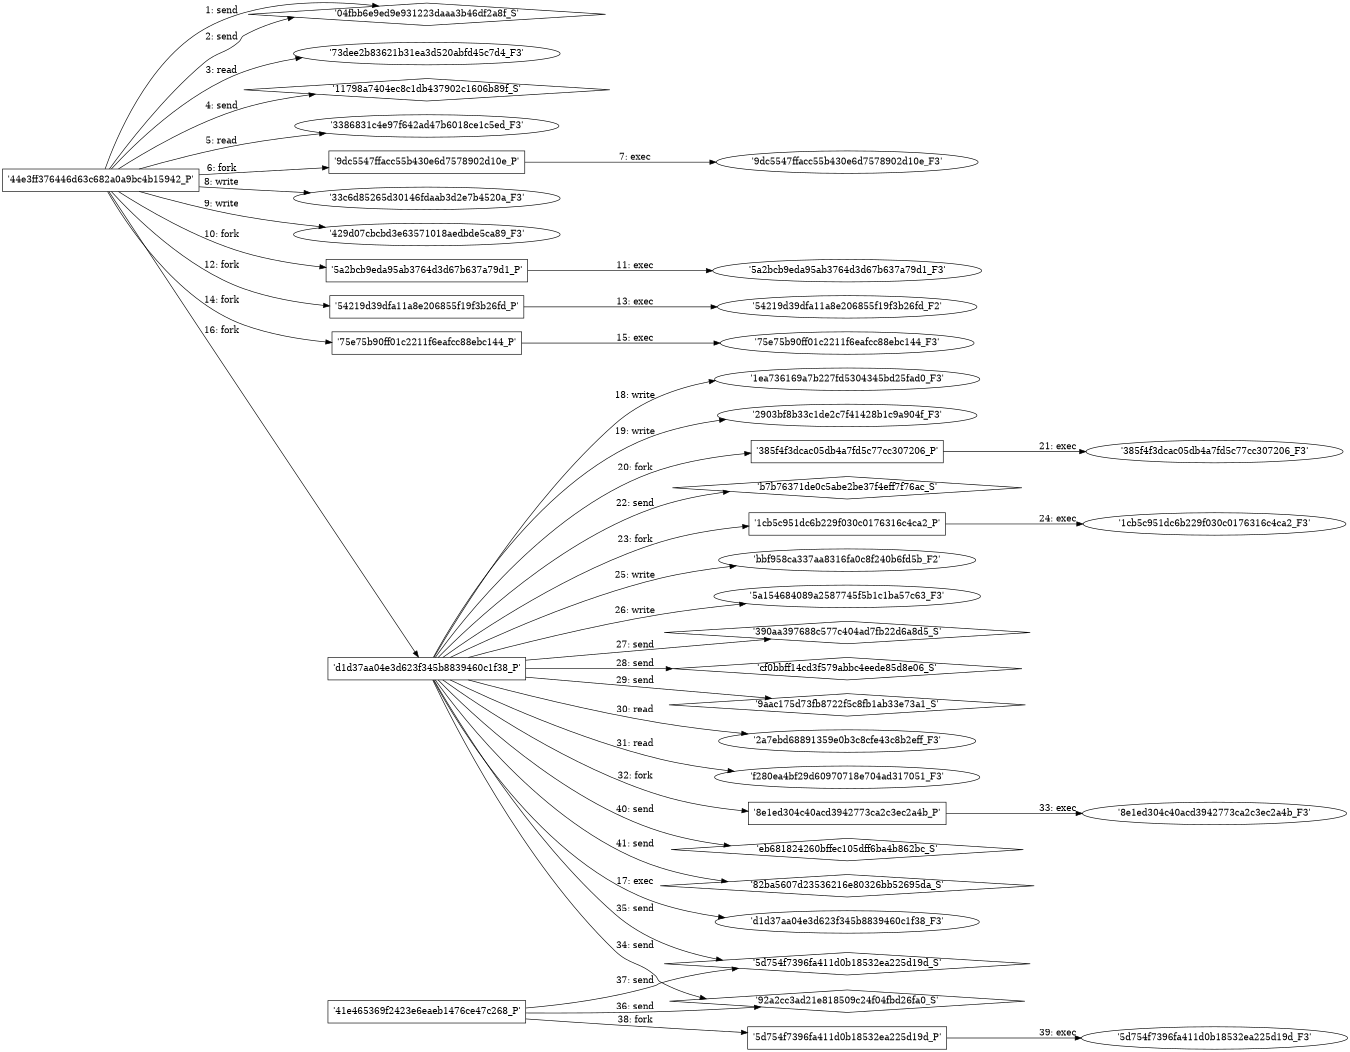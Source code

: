 digraph "D:\Learning\Paper\apt\基于CTI的攻击预警\Dataset\攻击图\ASGfromALLCTI\Threat Spotlight Follow the Bad Rabbit.dot" {
rankdir="LR"
size="9"
fixedsize="false"
splines="true"
nodesep=0.3
ranksep=0
fontsize=10
overlap="scalexy"
engine= "neato"
	"'04fbb6e9ed9e931223daaa3b46df2a8f_S'" [node_type=Socket shape=diamond]
	"'44e3ff376446d63c682a0a9bc4b15942_P'" [node_type=Process shape=box]
	"'44e3ff376446d63c682a0a9bc4b15942_P'" -> "'04fbb6e9ed9e931223daaa3b46df2a8f_S'" [label="1: send"]
	"'04fbb6e9ed9e931223daaa3b46df2a8f_S'" [node_type=Socket shape=diamond]
	"'44e3ff376446d63c682a0a9bc4b15942_P'" [node_type=Process shape=box]
	"'44e3ff376446d63c682a0a9bc4b15942_P'" -> "'04fbb6e9ed9e931223daaa3b46df2a8f_S'" [label="2: send"]
	"'73dee2b83621b31ea3d520abfd45c7d4_F3'" [node_type=file shape=ellipse]
	"'44e3ff376446d63c682a0a9bc4b15942_P'" [node_type=Process shape=box]
	"'44e3ff376446d63c682a0a9bc4b15942_P'" -> "'73dee2b83621b31ea3d520abfd45c7d4_F3'" [label="3: read"]
	"'11798a7404ec8c1db437902c1606b89f_S'" [node_type=Socket shape=diamond]
	"'44e3ff376446d63c682a0a9bc4b15942_P'" [node_type=Process shape=box]
	"'44e3ff376446d63c682a0a9bc4b15942_P'" -> "'11798a7404ec8c1db437902c1606b89f_S'" [label="4: send"]
	"'3386831c4e97f642ad47b6018ce1c5ed_F3'" [node_type=file shape=ellipse]
	"'44e3ff376446d63c682a0a9bc4b15942_P'" [node_type=Process shape=box]
	"'44e3ff376446d63c682a0a9bc4b15942_P'" -> "'3386831c4e97f642ad47b6018ce1c5ed_F3'" [label="5: read"]
	"'44e3ff376446d63c682a0a9bc4b15942_P'" [node_type=Process shape=box]
	"'9dc5547ffacc55b430e6d7578902d10e_P'" [node_type=Process shape=box]
	"'44e3ff376446d63c682a0a9bc4b15942_P'" -> "'9dc5547ffacc55b430e6d7578902d10e_P'" [label="6: fork"]
	"'9dc5547ffacc55b430e6d7578902d10e_P'" [node_type=Process shape=box]
	"'9dc5547ffacc55b430e6d7578902d10e_F3'" [node_type=File shape=ellipse]
	"'9dc5547ffacc55b430e6d7578902d10e_P'" -> "'9dc5547ffacc55b430e6d7578902d10e_F3'" [label="7: exec"]
	"'33c6d85265d30146fdaab3d2e7b4520a_F3'" [node_type=file shape=ellipse]
	"'44e3ff376446d63c682a0a9bc4b15942_P'" [node_type=Process shape=box]
	"'44e3ff376446d63c682a0a9bc4b15942_P'" -> "'33c6d85265d30146fdaab3d2e7b4520a_F3'" [label="8: write"]
	"'429d07cbcbd3e63571018aedbde5ca89_F3'" [node_type=file shape=ellipse]
	"'44e3ff376446d63c682a0a9bc4b15942_P'" [node_type=Process shape=box]
	"'44e3ff376446d63c682a0a9bc4b15942_P'" -> "'429d07cbcbd3e63571018aedbde5ca89_F3'" [label="9: write"]
	"'44e3ff376446d63c682a0a9bc4b15942_P'" [node_type=Process shape=box]
	"'5a2bcb9eda95ab3764d3d67b637a79d1_P'" [node_type=Process shape=box]
	"'44e3ff376446d63c682a0a9bc4b15942_P'" -> "'5a2bcb9eda95ab3764d3d67b637a79d1_P'" [label="10: fork"]
	"'5a2bcb9eda95ab3764d3d67b637a79d1_P'" [node_type=Process shape=box]
	"'5a2bcb9eda95ab3764d3d67b637a79d1_F3'" [node_type=File shape=ellipse]
	"'5a2bcb9eda95ab3764d3d67b637a79d1_P'" -> "'5a2bcb9eda95ab3764d3d67b637a79d1_F3'" [label="11: exec"]
	"'44e3ff376446d63c682a0a9bc4b15942_P'" [node_type=Process shape=box]
	"'54219d39dfa11a8e206855f19f3b26fd_P'" [node_type=Process shape=box]
	"'44e3ff376446d63c682a0a9bc4b15942_P'" -> "'54219d39dfa11a8e206855f19f3b26fd_P'" [label="12: fork"]
	"'54219d39dfa11a8e206855f19f3b26fd_P'" [node_type=Process shape=box]
	"'54219d39dfa11a8e206855f19f3b26fd_F2'" [node_type=File shape=ellipse]
	"'54219d39dfa11a8e206855f19f3b26fd_P'" -> "'54219d39dfa11a8e206855f19f3b26fd_F2'" [label="13: exec"]
	"'44e3ff376446d63c682a0a9bc4b15942_P'" [node_type=Process shape=box]
	"'75e75b90ff01c2211f6eafcc88ebc144_P'" [node_type=Process shape=box]
	"'44e3ff376446d63c682a0a9bc4b15942_P'" -> "'75e75b90ff01c2211f6eafcc88ebc144_P'" [label="14: fork"]
	"'75e75b90ff01c2211f6eafcc88ebc144_P'" [node_type=Process shape=box]
	"'75e75b90ff01c2211f6eafcc88ebc144_F3'" [node_type=File shape=ellipse]
	"'75e75b90ff01c2211f6eafcc88ebc144_P'" -> "'75e75b90ff01c2211f6eafcc88ebc144_F3'" [label="15: exec"]
	"'44e3ff376446d63c682a0a9bc4b15942_P'" [node_type=Process shape=box]
	"'d1d37aa04e3d623f345b8839460c1f38_P'" [node_type=Process shape=box]
	"'44e3ff376446d63c682a0a9bc4b15942_P'" -> "'d1d37aa04e3d623f345b8839460c1f38_P'" [label="16: fork"]
	"'d1d37aa04e3d623f345b8839460c1f38_P'" [node_type=Process shape=box]
	"'d1d37aa04e3d623f345b8839460c1f38_F3'" [node_type=File shape=ellipse]
	"'d1d37aa04e3d623f345b8839460c1f38_P'" -> "'d1d37aa04e3d623f345b8839460c1f38_F3'" [label="17: exec"]
	"'1ea736169a7b227fd5304345bd25fad0_F3'" [node_type=file shape=ellipse]
	"'d1d37aa04e3d623f345b8839460c1f38_P'" [node_type=Process shape=box]
	"'d1d37aa04e3d623f345b8839460c1f38_P'" -> "'1ea736169a7b227fd5304345bd25fad0_F3'" [label="18: write"]
	"'2903bf8b33c1de2c7f41428b1c9a904f_F3'" [node_type=file shape=ellipse]
	"'d1d37aa04e3d623f345b8839460c1f38_P'" [node_type=Process shape=box]
	"'d1d37aa04e3d623f345b8839460c1f38_P'" -> "'2903bf8b33c1de2c7f41428b1c9a904f_F3'" [label="19: write"]
	"'d1d37aa04e3d623f345b8839460c1f38_P'" [node_type=Process shape=box]
	"'385f4f3dcac05db4a7fd5c77cc307206_P'" [node_type=Process shape=box]
	"'d1d37aa04e3d623f345b8839460c1f38_P'" -> "'385f4f3dcac05db4a7fd5c77cc307206_P'" [label="20: fork"]
	"'385f4f3dcac05db4a7fd5c77cc307206_P'" [node_type=Process shape=box]
	"'385f4f3dcac05db4a7fd5c77cc307206_F3'" [node_type=File shape=ellipse]
	"'385f4f3dcac05db4a7fd5c77cc307206_P'" -> "'385f4f3dcac05db4a7fd5c77cc307206_F3'" [label="21: exec"]
	"'b7b76371de0c5abe2be37f4eff7f76ac_S'" [node_type=Socket shape=diamond]
	"'d1d37aa04e3d623f345b8839460c1f38_P'" [node_type=Process shape=box]
	"'d1d37aa04e3d623f345b8839460c1f38_P'" -> "'b7b76371de0c5abe2be37f4eff7f76ac_S'" [label="22: send"]
	"'d1d37aa04e3d623f345b8839460c1f38_P'" [node_type=Process shape=box]
	"'1cb5c951dc6b229f030c0176316c4ca2_P'" [node_type=Process shape=box]
	"'d1d37aa04e3d623f345b8839460c1f38_P'" -> "'1cb5c951dc6b229f030c0176316c4ca2_P'" [label="23: fork"]
	"'1cb5c951dc6b229f030c0176316c4ca2_P'" [node_type=Process shape=box]
	"'1cb5c951dc6b229f030c0176316c4ca2_F3'" [node_type=File shape=ellipse]
	"'1cb5c951dc6b229f030c0176316c4ca2_P'" -> "'1cb5c951dc6b229f030c0176316c4ca2_F3'" [label="24: exec"]
	"'bbf958ca337aa8316fa0c8f240b6fd5b_F2'" [node_type=file shape=ellipse]
	"'d1d37aa04e3d623f345b8839460c1f38_P'" [node_type=Process shape=box]
	"'d1d37aa04e3d623f345b8839460c1f38_P'" -> "'bbf958ca337aa8316fa0c8f240b6fd5b_F2'" [label="25: write"]
	"'5a154684089a2587745f5b1c1ba57c63_F3'" [node_type=file shape=ellipse]
	"'d1d37aa04e3d623f345b8839460c1f38_P'" [node_type=Process shape=box]
	"'d1d37aa04e3d623f345b8839460c1f38_P'" -> "'5a154684089a2587745f5b1c1ba57c63_F3'" [label="26: write"]
	"'390aa397688c577c404ad7fb22d6a8d5_S'" [node_type=Socket shape=diamond]
	"'d1d37aa04e3d623f345b8839460c1f38_P'" [node_type=Process shape=box]
	"'d1d37aa04e3d623f345b8839460c1f38_P'" -> "'390aa397688c577c404ad7fb22d6a8d5_S'" [label="27: send"]
	"'cf0bbff14cd3f579abbc4eede85d8e06_S'" [node_type=Socket shape=diamond]
	"'d1d37aa04e3d623f345b8839460c1f38_P'" [node_type=Process shape=box]
	"'d1d37aa04e3d623f345b8839460c1f38_P'" -> "'cf0bbff14cd3f579abbc4eede85d8e06_S'" [label="28: send"]
	"'9aac175d73fb8722f5c8fb1ab33e73a1_S'" [node_type=Socket shape=diamond]
	"'d1d37aa04e3d623f345b8839460c1f38_P'" [node_type=Process shape=box]
	"'d1d37aa04e3d623f345b8839460c1f38_P'" -> "'9aac175d73fb8722f5c8fb1ab33e73a1_S'" [label="29: send"]
	"'2a7ebd68891359e0b3c8cfe43c8b2eff_F3'" [node_type=file shape=ellipse]
	"'d1d37aa04e3d623f345b8839460c1f38_P'" [node_type=Process shape=box]
	"'d1d37aa04e3d623f345b8839460c1f38_P'" -> "'2a7ebd68891359e0b3c8cfe43c8b2eff_F3'" [label="30: read"]
	"'f280ea4bf29d60970718e704ad317051_F3'" [node_type=file shape=ellipse]
	"'d1d37aa04e3d623f345b8839460c1f38_P'" [node_type=Process shape=box]
	"'d1d37aa04e3d623f345b8839460c1f38_P'" -> "'f280ea4bf29d60970718e704ad317051_F3'" [label="31: read"]
	"'d1d37aa04e3d623f345b8839460c1f38_P'" [node_type=Process shape=box]
	"'8e1ed304c40acd3942773ca2c3ec2a4b_P'" [node_type=Process shape=box]
	"'d1d37aa04e3d623f345b8839460c1f38_P'" -> "'8e1ed304c40acd3942773ca2c3ec2a4b_P'" [label="32: fork"]
	"'8e1ed304c40acd3942773ca2c3ec2a4b_P'" [node_type=Process shape=box]
	"'8e1ed304c40acd3942773ca2c3ec2a4b_F3'" [node_type=File shape=ellipse]
	"'8e1ed304c40acd3942773ca2c3ec2a4b_P'" -> "'8e1ed304c40acd3942773ca2c3ec2a4b_F3'" [label="33: exec"]
	"'92a2cc3ad21e818509c24f04fbd26fa0_S'" [node_type=Socket shape=diamond]
	"'d1d37aa04e3d623f345b8839460c1f38_P'" [node_type=Process shape=box]
	"'d1d37aa04e3d623f345b8839460c1f38_P'" -> "'92a2cc3ad21e818509c24f04fbd26fa0_S'" [label="34: send"]
	"'5d754f7396fa411d0b18532ea225d19d_S'" [node_type=Socket shape=diamond]
	"'d1d37aa04e3d623f345b8839460c1f38_P'" [node_type=Process shape=box]
	"'d1d37aa04e3d623f345b8839460c1f38_P'" -> "'5d754f7396fa411d0b18532ea225d19d_S'" [label="35: send"]
	"'92a2cc3ad21e818509c24f04fbd26fa0_S'" [node_type=Socket shape=diamond]
	"'41e465369f2423e6eaeb1476ce47c268_P'" [node_type=Process shape=box]
	"'41e465369f2423e6eaeb1476ce47c268_P'" -> "'92a2cc3ad21e818509c24f04fbd26fa0_S'" [label="36: send"]
	"'5d754f7396fa411d0b18532ea225d19d_S'" [node_type=Socket shape=diamond]
	"'41e465369f2423e6eaeb1476ce47c268_P'" [node_type=Process shape=box]
	"'41e465369f2423e6eaeb1476ce47c268_P'" -> "'5d754f7396fa411d0b18532ea225d19d_S'" [label="37: send"]
	"'41e465369f2423e6eaeb1476ce47c268_P'" [node_type=Process shape=box]
	"'5d754f7396fa411d0b18532ea225d19d_P'" [node_type=Process shape=box]
	"'41e465369f2423e6eaeb1476ce47c268_P'" -> "'5d754f7396fa411d0b18532ea225d19d_P'" [label="38: fork"]
	"'5d754f7396fa411d0b18532ea225d19d_P'" [node_type=Process shape=box]
	"'5d754f7396fa411d0b18532ea225d19d_F3'" [node_type=File shape=ellipse]
	"'5d754f7396fa411d0b18532ea225d19d_P'" -> "'5d754f7396fa411d0b18532ea225d19d_F3'" [label="39: exec"]
	"'eb681824260bffec105dff6ba4b862bc_S'" [node_type=Socket shape=diamond]
	"'d1d37aa04e3d623f345b8839460c1f38_P'" [node_type=Process shape=box]
	"'d1d37aa04e3d623f345b8839460c1f38_P'" -> "'eb681824260bffec105dff6ba4b862bc_S'" [label="40: send"]
	"'82ba5607d23536216e80326bb52695da_S'" [node_type=Socket shape=diamond]
	"'d1d37aa04e3d623f345b8839460c1f38_P'" [node_type=Process shape=box]
	"'d1d37aa04e3d623f345b8839460c1f38_P'" -> "'82ba5607d23536216e80326bb52695da_S'" [label="41: send"]
}
